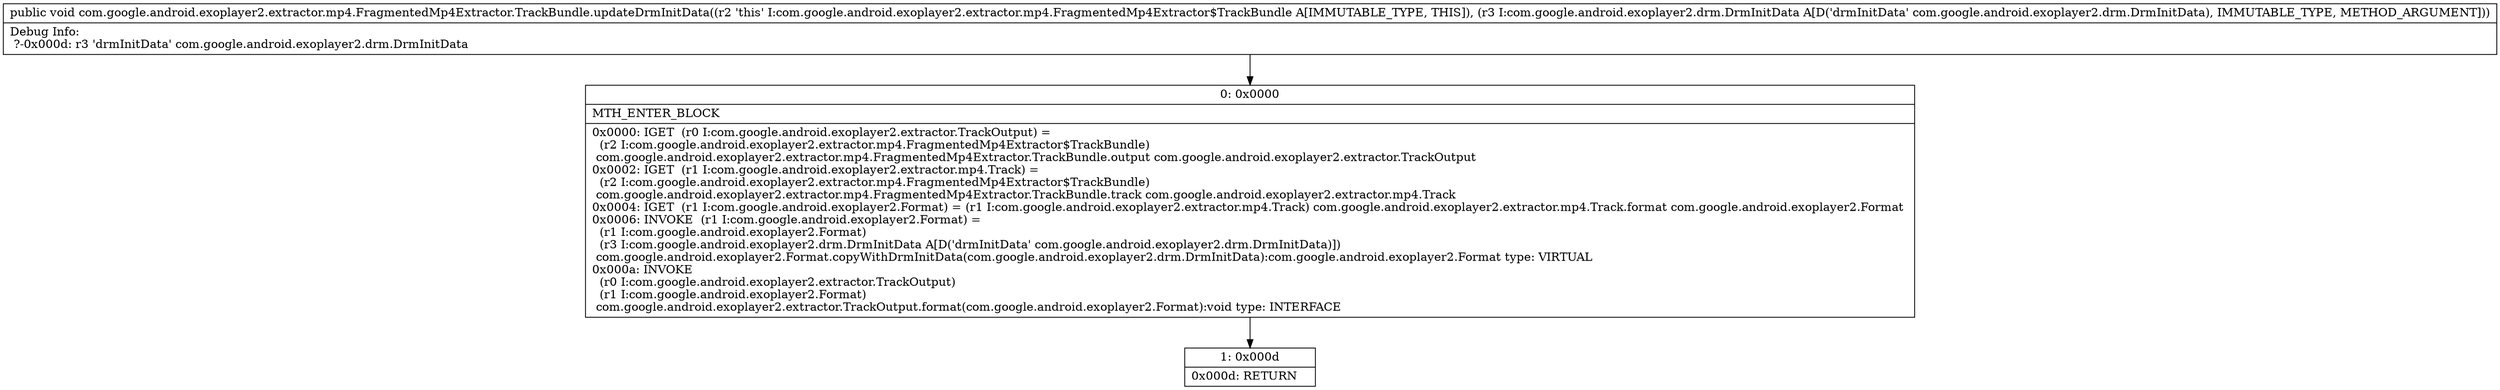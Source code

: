 digraph "CFG forcom.google.android.exoplayer2.extractor.mp4.FragmentedMp4Extractor.TrackBundle.updateDrmInitData(Lcom\/google\/android\/exoplayer2\/drm\/DrmInitData;)V" {
Node_0 [shape=record,label="{0\:\ 0x0000|MTH_ENTER_BLOCK\l|0x0000: IGET  (r0 I:com.google.android.exoplayer2.extractor.TrackOutput) = \l  (r2 I:com.google.android.exoplayer2.extractor.mp4.FragmentedMp4Extractor$TrackBundle)\l com.google.android.exoplayer2.extractor.mp4.FragmentedMp4Extractor.TrackBundle.output com.google.android.exoplayer2.extractor.TrackOutput \l0x0002: IGET  (r1 I:com.google.android.exoplayer2.extractor.mp4.Track) = \l  (r2 I:com.google.android.exoplayer2.extractor.mp4.FragmentedMp4Extractor$TrackBundle)\l com.google.android.exoplayer2.extractor.mp4.FragmentedMp4Extractor.TrackBundle.track com.google.android.exoplayer2.extractor.mp4.Track \l0x0004: IGET  (r1 I:com.google.android.exoplayer2.Format) = (r1 I:com.google.android.exoplayer2.extractor.mp4.Track) com.google.android.exoplayer2.extractor.mp4.Track.format com.google.android.exoplayer2.Format \l0x0006: INVOKE  (r1 I:com.google.android.exoplayer2.Format) = \l  (r1 I:com.google.android.exoplayer2.Format)\l  (r3 I:com.google.android.exoplayer2.drm.DrmInitData A[D('drmInitData' com.google.android.exoplayer2.drm.DrmInitData)])\l com.google.android.exoplayer2.Format.copyWithDrmInitData(com.google.android.exoplayer2.drm.DrmInitData):com.google.android.exoplayer2.Format type: VIRTUAL \l0x000a: INVOKE  \l  (r0 I:com.google.android.exoplayer2.extractor.TrackOutput)\l  (r1 I:com.google.android.exoplayer2.Format)\l com.google.android.exoplayer2.extractor.TrackOutput.format(com.google.android.exoplayer2.Format):void type: INTERFACE \l}"];
Node_1 [shape=record,label="{1\:\ 0x000d|0x000d: RETURN   \l}"];
MethodNode[shape=record,label="{public void com.google.android.exoplayer2.extractor.mp4.FragmentedMp4Extractor.TrackBundle.updateDrmInitData((r2 'this' I:com.google.android.exoplayer2.extractor.mp4.FragmentedMp4Extractor$TrackBundle A[IMMUTABLE_TYPE, THIS]), (r3 I:com.google.android.exoplayer2.drm.DrmInitData A[D('drmInitData' com.google.android.exoplayer2.drm.DrmInitData), IMMUTABLE_TYPE, METHOD_ARGUMENT]))  | Debug Info:\l  ?\-0x000d: r3 'drmInitData' com.google.android.exoplayer2.drm.DrmInitData\l}"];
MethodNode -> Node_0;
Node_0 -> Node_1;
}

